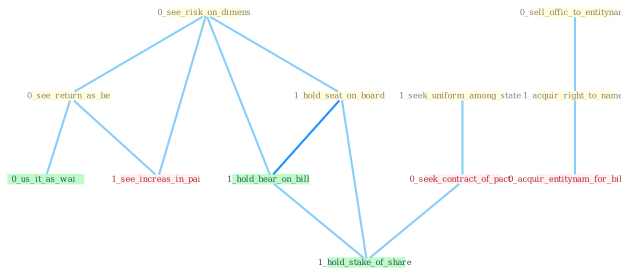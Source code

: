 Graph G{ 
    node
    [shape=polygon,style=filled,width=.5,height=.06,color="#BDFCC9",fixedsize=true,fontsize=4,
    fontcolor="#2f4f4f"];
    {node
    [color="#ffffe0", fontcolor="#8b7d6b"] "0_see_risk_on_dimens " "0_see_return_as_be " "1_seek_uniform_among_state " "1_hold_seat_on_board " "0_sell_offic_to_entitynam " "1_acquir_right_to_name "}
{node [color="#fff0f5", fontcolor="#b22222"] "0_seek_contract_of_pact " "0_acquir_entitynam_for_billion " "1_see_increas_in_pai "}
edge [color="#B0E2FF"];

	"0_see_risk_on_dimens " -- "0_see_return_as_be " [w="1", color="#87cefa" ];
	"0_see_risk_on_dimens " -- "1_hold_seat_on_board " [w="1", color="#87cefa" ];
	"0_see_risk_on_dimens " -- "1_see_increas_in_pai " [w="1", color="#87cefa" ];
	"0_see_risk_on_dimens " -- "1_hold_hear_on_bill " [w="1", color="#87cefa" ];
	"0_see_return_as_be " -- "0_us_it_as_wai " [w="1", color="#87cefa" ];
	"0_see_return_as_be " -- "1_see_increas_in_pai " [w="1", color="#87cefa" ];
	"1_seek_uniform_among_state " -- "0_seek_contract_of_pact " [w="1", color="#87cefa" ];
	"1_hold_seat_on_board " -- "1_hold_hear_on_bill " [w="2", color="#1e90ff" , len=0.8];
	"1_hold_seat_on_board " -- "1_hold_stake_of_share " [w="1", color="#87cefa" ];
	"0_sell_offic_to_entitynam " -- "1_acquir_right_to_name " [w="1", color="#87cefa" ];
	"1_acquir_right_to_name " -- "0_acquir_entitynam_for_billion " [w="1", color="#87cefa" ];
	"0_seek_contract_of_pact " -- "1_hold_stake_of_share " [w="1", color="#87cefa" ];
	"1_hold_hear_on_bill " -- "1_hold_stake_of_share " [w="1", color="#87cefa" ];
}